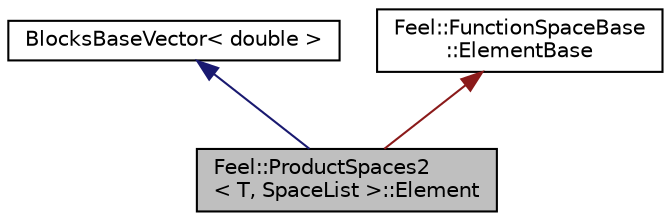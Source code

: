 digraph "Feel::ProductSpaces2&lt; T, SpaceList &gt;::Element"
{
 // LATEX_PDF_SIZE
  edge [fontname="Helvetica",fontsize="10",labelfontname="Helvetica",labelfontsize="10"];
  node [fontname="Helvetica",fontsize="10",shape=record];
  Node1 [label="Feel::ProductSpaces2\l\< T, SpaceList \>::Element",height=0.2,width=0.4,color="black", fillcolor="grey75", style="filled", fontcolor="black",tooltip=" "];
  Node2 -> Node1 [dir="back",color="midnightblue",fontsize="10",style="solid",fontname="Helvetica"];
  Node2 [label="BlocksBaseVector\< double \>",height=0.2,width=0.4,color="black", fillcolor="white", style="filled",URL="$classBlocksBaseVector.html",tooltip=" "];
  Node3 -> Node1 [dir="back",color="firebrick4",fontsize="10",style="solid",fontname="Helvetica"];
  Node3 [label="Feel::FunctionSpaceBase\l::ElementBase",height=0.2,width=0.4,color="black", fillcolor="white", style="filled",URL="$classFeel_1_1FunctionSpaceBase_1_1ElementBase.html",tooltip=" "];
}

